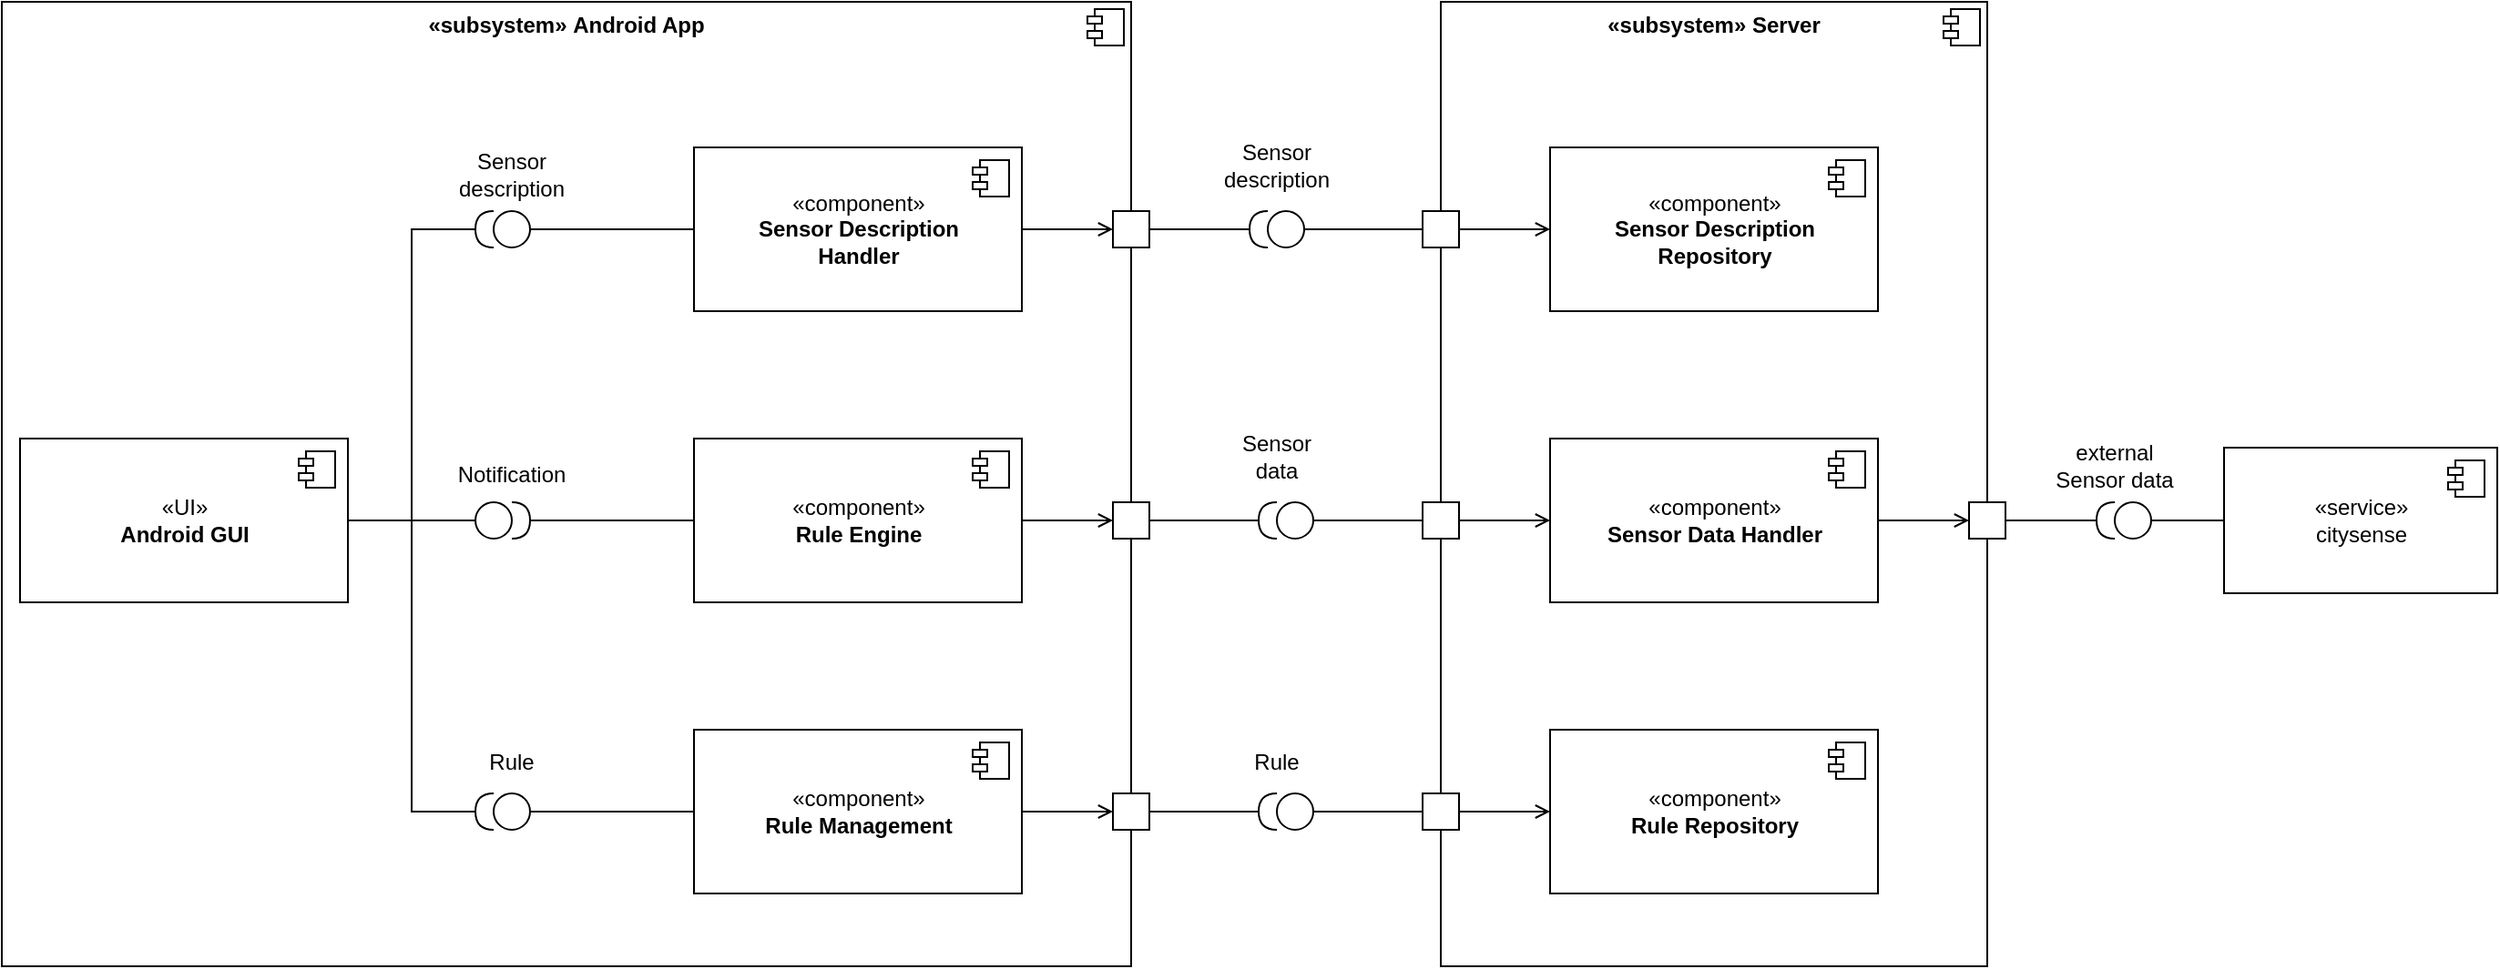<mxfile version="13.9.9" type="device"><diagram id="xSH4tst92nbzQRow0k3p" name="Seite-1"><mxGraphModel dx="2591" dy="822" grid="1" gridSize="10" guides="1" tooltips="1" connect="1" arrows="1" fold="1" page="1" pageScale="1" pageWidth="1169" pageHeight="827" math="0" shadow="0"><root><mxCell id="0"/><mxCell id="1" parent="0"/><mxCell id="TU39vUbWxSPbXu2TXuSo-7" value="&lt;p style=&quot;margin: 6px 0px 0px&quot;&gt;&lt;b&gt;«subsystem&lt;/b&gt;&lt;span&gt;&lt;b&gt;»&lt;/b&gt;&lt;/span&gt;&lt;b&gt;&amp;nbsp;A&lt;/b&gt;&lt;b&gt;ndroid App&lt;/b&gt;&lt;/p&gt;" style="align=center;overflow=fill;html=1;dropTarget=0;" parent="1" vertex="1"><mxGeometry x="-140" y="50" width="620" height="530" as="geometry"/></mxCell><mxCell id="TU39vUbWxSPbXu2TXuSo-8" value="" style="shape=component;jettyWidth=8;jettyHeight=4;" parent="TU39vUbWxSPbXu2TXuSo-7" vertex="1"><mxGeometry x="1" width="20" height="20" relative="1" as="geometry"><mxPoint x="-24" y="4" as="offset"/></mxGeometry></mxCell><mxCell id="TU39vUbWxSPbXu2TXuSo-61" style="edgeStyle=orthogonalEdgeStyle;rounded=0;orthogonalLoop=1;jettySize=auto;html=1;startArrow=none;startFill=0;endArrow=open;endFill=0;" parent="1" source="TU39vUbWxSPbXu2TXuSo-1" target="TU39vUbWxSPbXu2TXuSo-58" edge="1"><mxGeometry relative="1" as="geometry"/></mxCell><mxCell id="TU39vUbWxSPbXu2TXuSo-1" value="«component»&lt;br&gt;&lt;b&gt;Rule Management&lt;/b&gt;" style="html=1;dropTarget=0;" parent="1" vertex="1"><mxGeometry x="240" y="450" width="180" height="90" as="geometry"/></mxCell><mxCell id="TU39vUbWxSPbXu2TXuSo-2" value="" style="shape=module;jettyWidth=8;jettyHeight=4;" parent="TU39vUbWxSPbXu2TXuSo-1" vertex="1"><mxGeometry x="1" width="20" height="20" relative="1" as="geometry"><mxPoint x="-27" y="7" as="offset"/></mxGeometry></mxCell><mxCell id="TU39vUbWxSPbXu2TXuSo-47" style="edgeStyle=orthogonalEdgeStyle;rounded=0;orthogonalLoop=1;jettySize=auto;html=1;entryX=0;entryY=0.5;entryDx=0;entryDy=0;startArrow=none;startFill=0;endArrow=open;endFill=0;" parent="1" source="TU39vUbWxSPbXu2TXuSo-3" target="TU39vUbWxSPbXu2TXuSo-46" edge="1"><mxGeometry relative="1" as="geometry"/></mxCell><mxCell id="TU39vUbWxSPbXu2TXuSo-99" style="edgeStyle=orthogonalEdgeStyle;rounded=0;orthogonalLoop=1;jettySize=auto;html=1;entryX=1;entryY=0.5;entryDx=0;entryDy=0;entryPerimeter=0;startArrow=none;startFill=0;endArrow=none;endFill=0;" parent="1" source="TU39vUbWxSPbXu2TXuSo-3" target="TU39vUbWxSPbXu2TXuSo-92" edge="1"><mxGeometry relative="1" as="geometry"/></mxCell><mxCell id="TU39vUbWxSPbXu2TXuSo-3" value="«component»&lt;br&gt;&lt;b&gt;Rule Engine&lt;/b&gt;" style="html=1;dropTarget=0;" parent="1" vertex="1"><mxGeometry x="240" y="290" width="180" height="90" as="geometry"/></mxCell><mxCell id="TU39vUbWxSPbXu2TXuSo-4" value="" style="shape=module;jettyWidth=8;jettyHeight=4;" parent="TU39vUbWxSPbXu2TXuSo-3" vertex="1"><mxGeometry x="1" width="20" height="20" relative="1" as="geometry"><mxPoint x="-27" y="7" as="offset"/></mxGeometry></mxCell><mxCell id="TU39vUbWxSPbXu2TXuSo-11" value="&lt;p style=&quot;margin: 6px 0px 0px&quot;&gt;&lt;b&gt;«subsystem&lt;/b&gt;&lt;span&gt;&lt;b&gt;»&lt;/b&gt;&lt;/span&gt;&lt;b&gt;&amp;nbsp;Server&lt;/b&gt;&lt;/p&gt;" style="align=center;overflow=fill;html=1;dropTarget=0;" parent="1" vertex="1"><mxGeometry x="650" y="50" width="300" height="530" as="geometry"/></mxCell><mxCell id="TU39vUbWxSPbXu2TXuSo-12" value="" style="shape=component;jettyWidth=8;jettyHeight=4;" parent="TU39vUbWxSPbXu2TXuSo-11" vertex="1"><mxGeometry x="1" width="20" height="20" relative="1" as="geometry"><mxPoint x="-24" y="4" as="offset"/></mxGeometry></mxCell><mxCell id="J2103LW_TJqKLE5sZokZ-2" style="edgeStyle=orthogonalEdgeStyle;rounded=0;orthogonalLoop=1;jettySize=auto;html=1;endArrow=open;endFill=0;" parent="1" source="TU39vUbWxSPbXu2TXuSo-13" target="J2103LW_TJqKLE5sZokZ-1" edge="1"><mxGeometry relative="1" as="geometry"/></mxCell><mxCell id="TU39vUbWxSPbXu2TXuSo-13" value="«component»&lt;br&gt;&lt;b&gt;Sensor Description &lt;br&gt;Handler&lt;/b&gt;" style="html=1;dropTarget=0;" parent="1" vertex="1"><mxGeometry x="240" y="130" width="180" height="90" as="geometry"/></mxCell><mxCell id="TU39vUbWxSPbXu2TXuSo-14" value="" style="shape=module;jettyWidth=8;jettyHeight=4;" parent="TU39vUbWxSPbXu2TXuSo-13" vertex="1"><mxGeometry x="1" width="20" height="20" relative="1" as="geometry"><mxPoint x="-27" y="7" as="offset"/></mxGeometry></mxCell><mxCell id="TU39vUbWxSPbXu2TXuSo-15" value="«component»&lt;br&gt;&lt;b&gt;Rule Repository&lt;/b&gt;" style="html=1;dropTarget=0;" parent="1" vertex="1"><mxGeometry x="710" y="450" width="180" height="90" as="geometry"/></mxCell><mxCell id="TU39vUbWxSPbXu2TXuSo-16" value="" style="shape=module;jettyWidth=8;jettyHeight=4;" parent="TU39vUbWxSPbXu2TXuSo-15" vertex="1"><mxGeometry x="1" width="20" height="20" relative="1" as="geometry"><mxPoint x="-27" y="7" as="offset"/></mxGeometry></mxCell><mxCell id="TU39vUbWxSPbXu2TXuSo-73" style="edgeStyle=orthogonalEdgeStyle;rounded=0;orthogonalLoop=1;jettySize=auto;html=1;entryX=0;entryY=0.5;entryDx=0;entryDy=0;startArrow=none;startFill=0;endArrow=open;endFill=0;" parent="1" source="TU39vUbWxSPbXu2TXuSo-17" target="TU39vUbWxSPbXu2TXuSo-71" edge="1"><mxGeometry relative="1" as="geometry"/></mxCell><mxCell id="TU39vUbWxSPbXu2TXuSo-17" value="«component»&lt;br&gt;&lt;b&gt;Sensor Data Handler&lt;/b&gt;" style="html=1;dropTarget=0;" parent="1" vertex="1"><mxGeometry x="710" y="290" width="180" height="90" as="geometry"/></mxCell><mxCell id="TU39vUbWxSPbXu2TXuSo-18" value="" style="shape=module;jettyWidth=8;jettyHeight=4;" parent="TU39vUbWxSPbXu2TXuSo-17" vertex="1"><mxGeometry x="1" width="20" height="20" relative="1" as="geometry"><mxPoint x="-27" y="7" as="offset"/></mxGeometry></mxCell><mxCell id="TU39vUbWxSPbXu2TXuSo-101" style="edgeStyle=orthogonalEdgeStyle;rounded=0;orthogonalLoop=1;jettySize=auto;html=1;startArrow=none;startFill=0;endArrow=none;endFill=0;" parent="1" source="TU39vUbWxSPbXu2TXuSo-26" target="TU39vUbWxSPbXu2TXuSo-13" edge="1"><mxGeometry relative="1" as="geometry"/></mxCell><mxCell id="TU39vUbWxSPbXu2TXuSo-26" value="" style="ellipse;whiteSpace=wrap;html=1;aspect=fixed;" parent="1" vertex="1"><mxGeometry x="130" y="165" width="20" height="20" as="geometry"/></mxCell><mxCell id="TU39vUbWxSPbXu2TXuSo-31" value="Sensor&lt;br&gt;description" style="text;html=1;strokeColor=none;fillColor=none;align=center;verticalAlign=middle;whiteSpace=wrap;rounded=0;" parent="1" vertex="1"><mxGeometry x="100" y="130" width="80" height="30" as="geometry"/></mxCell><mxCell id="TU39vUbWxSPbXu2TXuSo-100" style="edgeStyle=orthogonalEdgeStyle;rounded=0;orthogonalLoop=1;jettySize=auto;html=1;startArrow=none;startFill=0;endArrow=none;endFill=0;" parent="1" source="TU39vUbWxSPbXu2TXuSo-33" target="TU39vUbWxSPbXu2TXuSo-1" edge="1"><mxGeometry relative="1" as="geometry"/></mxCell><mxCell id="TU39vUbWxSPbXu2TXuSo-33" value="" style="ellipse;whiteSpace=wrap;html=1;aspect=fixed;" parent="1" vertex="1"><mxGeometry x="130" y="485" width="20" height="20" as="geometry"/></mxCell><mxCell id="TU39vUbWxSPbXu2TXuSo-45" style="edgeStyle=orthogonalEdgeStyle;rounded=0;orthogonalLoop=1;jettySize=auto;html=1;startArrow=none;startFill=0;endArrow=open;endFill=0;" parent="1" source="TU39vUbWxSPbXu2TXuSo-42" target="TU39vUbWxSPbXu2TXuSo-17" edge="1"><mxGeometry relative="1" as="geometry"/></mxCell><mxCell id="TU39vUbWxSPbXu2TXuSo-42" value="" style="whiteSpace=wrap;html=1;aspect=fixed;" parent="1" vertex="1"><mxGeometry x="640" y="325" width="20" height="20" as="geometry"/></mxCell><mxCell id="TU39vUbWxSPbXu2TXuSo-43" style="edgeStyle=orthogonalEdgeStyle;rounded=0;orthogonalLoop=1;jettySize=auto;html=1;entryX=0;entryY=0.5;entryDx=0;entryDy=0;endArrow=none;endFill=0;" parent="1" source="TU39vUbWxSPbXu2TXuSo-44" target="TU39vUbWxSPbXu2TXuSo-42" edge="1"><mxGeometry relative="1" as="geometry"/></mxCell><mxCell id="TU39vUbWxSPbXu2TXuSo-44" value="" style="ellipse;whiteSpace=wrap;html=1;aspect=fixed;" parent="1" vertex="1"><mxGeometry x="560" y="325" width="20" height="20" as="geometry"/></mxCell><mxCell id="TU39vUbWxSPbXu2TXuSo-49" style="edgeStyle=orthogonalEdgeStyle;rounded=0;orthogonalLoop=1;jettySize=auto;html=1;entryX=1;entryY=0.5;entryDx=0;entryDy=0;entryPerimeter=0;startArrow=none;startFill=0;endArrow=none;endFill=0;" parent="1" source="TU39vUbWxSPbXu2TXuSo-46" target="TU39vUbWxSPbXu2TXuSo-48" edge="1"><mxGeometry relative="1" as="geometry"/></mxCell><mxCell id="TU39vUbWxSPbXu2TXuSo-46" value="" style="whiteSpace=wrap;html=1;aspect=fixed;" parent="1" vertex="1"><mxGeometry x="470" y="325" width="20" height="20" as="geometry"/></mxCell><mxCell id="TU39vUbWxSPbXu2TXuSo-48" value="" style="shape=requiredInterface;html=1;verticalLabelPosition=bottom;rotation=-180;" parent="1" vertex="1"><mxGeometry x="550" y="325" width="10" height="20" as="geometry"/></mxCell><mxCell id="TU39vUbWxSPbXu2TXuSo-51" value="Sensor&lt;br&gt;data" style="text;html=1;strokeColor=none;fillColor=none;align=center;verticalAlign=middle;whiteSpace=wrap;rounded=0;" parent="1" vertex="1"><mxGeometry x="535" y="285" width="50" height="30" as="geometry"/></mxCell><mxCell id="TU39vUbWxSPbXu2TXuSo-57" style="edgeStyle=orthogonalEdgeStyle;rounded=0;orthogonalLoop=1;jettySize=auto;html=1;startArrow=none;startFill=0;endArrow=open;endFill=0;" parent="1" source="TU39vUbWxSPbXu2TXuSo-53" target="TU39vUbWxSPbXu2TXuSo-15" edge="1"><mxGeometry relative="1" as="geometry"/></mxCell><mxCell id="TU39vUbWxSPbXu2TXuSo-53" value="" style="whiteSpace=wrap;html=1;aspect=fixed;" parent="1" vertex="1"><mxGeometry x="640" y="485" width="20" height="20" as="geometry"/></mxCell><mxCell id="TU39vUbWxSPbXu2TXuSo-54" style="edgeStyle=orthogonalEdgeStyle;rounded=0;orthogonalLoop=1;jettySize=auto;html=1;entryX=0;entryY=0.5;entryDx=0;entryDy=0;startArrow=none;startFill=0;endArrow=none;endFill=0;" parent="1" source="TU39vUbWxSPbXu2TXuSo-55" target="TU39vUbWxSPbXu2TXuSo-53" edge="1"><mxGeometry relative="1" as="geometry"/></mxCell><mxCell id="TU39vUbWxSPbXu2TXuSo-55" value="" style="ellipse;whiteSpace=wrap;html=1;aspect=fixed;" parent="1" vertex="1"><mxGeometry x="560" y="485" width="20" height="20" as="geometry"/></mxCell><mxCell id="TU39vUbWxSPbXu2TXuSo-56" value="Rule" style="text;html=1;strokeColor=none;fillColor=none;align=center;verticalAlign=middle;whiteSpace=wrap;rounded=0;" parent="1" vertex="1"><mxGeometry x="540" y="457.5" width="40" height="20" as="geometry"/></mxCell><mxCell id="TU39vUbWxSPbXu2TXuSo-60" style="edgeStyle=orthogonalEdgeStyle;rounded=0;orthogonalLoop=1;jettySize=auto;html=1;entryX=1;entryY=0.5;entryDx=0;entryDy=0;entryPerimeter=0;startArrow=none;startFill=0;endArrow=none;endFill=0;" parent="1" source="TU39vUbWxSPbXu2TXuSo-58" target="TU39vUbWxSPbXu2TXuSo-59" edge="1"><mxGeometry relative="1" as="geometry"/></mxCell><mxCell id="TU39vUbWxSPbXu2TXuSo-58" value="" style="whiteSpace=wrap;html=1;aspect=fixed;" parent="1" vertex="1"><mxGeometry x="470" y="485" width="20" height="20" as="geometry"/></mxCell><mxCell id="TU39vUbWxSPbXu2TXuSo-59" value="" style="shape=requiredInterface;html=1;verticalLabelPosition=bottom;rotation=-180;" parent="1" vertex="1"><mxGeometry x="550" y="485" width="10" height="20" as="geometry"/></mxCell><mxCell id="TU39vUbWxSPbXu2TXuSo-70" style="edgeStyle=orthogonalEdgeStyle;rounded=0;orthogonalLoop=1;jettySize=auto;html=1;entryX=1;entryY=0.5;entryDx=0;entryDy=0;entryPerimeter=0;startArrow=none;startFill=0;endArrow=none;endFill=0;" parent="1" source="TU39vUbWxSPbXu2TXuSo-71" target="TU39vUbWxSPbXu2TXuSo-72" edge="1"><mxGeometry relative="1" as="geometry"/></mxCell><mxCell id="TU39vUbWxSPbXu2TXuSo-71" value="" style="whiteSpace=wrap;html=1;aspect=fixed;" parent="1" vertex="1"><mxGeometry x="940" y="325" width="20" height="20" as="geometry"/></mxCell><mxCell id="TU39vUbWxSPbXu2TXuSo-72" value="" style="shape=requiredInterface;html=1;verticalLabelPosition=bottom;rotation=-180;" parent="1" vertex="1"><mxGeometry x="1010" y="325" width="10" height="20" as="geometry"/></mxCell><mxCell id="TU39vUbWxSPbXu2TXuSo-78" value="external Sensor data" style="text;html=1;strokeColor=none;fillColor=none;align=center;verticalAlign=middle;whiteSpace=wrap;rounded=0;" parent="1" vertex="1"><mxGeometry x="980" y="295" width="80" height="20" as="geometry"/></mxCell><mxCell id="TU39vUbWxSPbXu2TXuSo-83" value="Rule" style="text;html=1;strokeColor=none;fillColor=none;align=center;verticalAlign=middle;whiteSpace=wrap;rounded=0;" parent="1" vertex="1"><mxGeometry x="120" y="457.5" width="40" height="20" as="geometry"/></mxCell><mxCell id="TU39vUbWxSPbXu2TXuSo-88" style="edgeStyle=orthogonalEdgeStyle;rounded=0;orthogonalLoop=1;jettySize=auto;html=1;startArrow=none;startFill=0;endArrow=none;endFill=0;" parent="1" source="TU39vUbWxSPbXu2TXuSo-85" target="TU39vUbWxSPbXu2TXuSo-87" edge="1"><mxGeometry relative="1" as="geometry"/></mxCell><mxCell id="TU39vUbWxSPbXu2TXuSo-85" value="«service»&lt;br&gt;citysense" style="html=1;dropTarget=0;" parent="1" vertex="1"><mxGeometry x="1080" y="295" width="150" height="80" as="geometry"/></mxCell><mxCell id="TU39vUbWxSPbXu2TXuSo-86" value="" style="shape=module;jettyWidth=8;jettyHeight=4;" parent="TU39vUbWxSPbXu2TXuSo-85" vertex="1"><mxGeometry x="1" width="20" height="20" relative="1" as="geometry"><mxPoint x="-27" y="7" as="offset"/></mxGeometry></mxCell><mxCell id="TU39vUbWxSPbXu2TXuSo-87" value="" style="ellipse;whiteSpace=wrap;html=1;aspect=fixed;" parent="1" vertex="1"><mxGeometry x="1020" y="325" width="20" height="20" as="geometry"/></mxCell><mxCell id="TU39vUbWxSPbXu2TXuSo-98" style="edgeStyle=orthogonalEdgeStyle;rounded=0;orthogonalLoop=1;jettySize=auto;html=1;startArrow=none;startFill=0;endArrow=none;endFill=0;" parent="1" source="TU39vUbWxSPbXu2TXuSo-89" target="TU39vUbWxSPbXu2TXuSo-91" edge="1"><mxGeometry relative="1" as="geometry"/></mxCell><mxCell id="TU39vUbWxSPbXu2TXuSo-89" value="«UI»&lt;br&gt;&lt;b&gt;Android GUI&lt;/b&gt;" style="html=1;dropTarget=0;" parent="1" vertex="1"><mxGeometry x="-130" y="290" width="180" height="90" as="geometry"/></mxCell><mxCell id="TU39vUbWxSPbXu2TXuSo-90" value="" style="shape=module;jettyWidth=8;jettyHeight=4;" parent="TU39vUbWxSPbXu2TXuSo-89" vertex="1"><mxGeometry x="1" width="20" height="20" relative="1" as="geometry"><mxPoint x="-27" y="7" as="offset"/></mxGeometry></mxCell><mxCell id="TU39vUbWxSPbXu2TXuSo-91" value="" style="ellipse;whiteSpace=wrap;html=1;aspect=fixed;" parent="1" vertex="1"><mxGeometry x="120" y="325" width="20" height="20" as="geometry"/></mxCell><mxCell id="TU39vUbWxSPbXu2TXuSo-92" value="" style="shape=requiredInterface;html=1;verticalLabelPosition=bottom;rotation=0;" parent="1" vertex="1"><mxGeometry x="140" y="325" width="10" height="20" as="geometry"/></mxCell><mxCell id="TU39vUbWxSPbXu2TXuSo-97" value="Notification" style="text;html=1;strokeColor=none;fillColor=none;align=center;verticalAlign=middle;whiteSpace=wrap;rounded=0;" parent="1" vertex="1"><mxGeometry x="100" y="295" width="80" height="30" as="geometry"/></mxCell><mxCell id="TU39vUbWxSPbXu2TXuSo-104" style="edgeStyle=orthogonalEdgeStyle;rounded=0;orthogonalLoop=1;jettySize=auto;html=1;entryX=1;entryY=0.5;entryDx=0;entryDy=0;startArrow=none;startFill=0;endArrow=none;endFill=0;" parent="1" source="TU39vUbWxSPbXu2TXuSo-102" target="TU39vUbWxSPbXu2TXuSo-89" edge="1"><mxGeometry relative="1" as="geometry"/></mxCell><mxCell id="TU39vUbWxSPbXu2TXuSo-102" value="" style="shape=requiredInterface;html=1;verticalLabelPosition=bottom;rotation=-180;" parent="1" vertex="1"><mxGeometry x="120" y="165" width="10" height="20" as="geometry"/></mxCell><mxCell id="TU39vUbWxSPbXu2TXuSo-106" style="edgeStyle=orthogonalEdgeStyle;rounded=0;orthogonalLoop=1;jettySize=auto;html=1;entryX=1;entryY=0.5;entryDx=0;entryDy=0;startArrow=none;startFill=0;endArrow=none;endFill=0;" parent="1" source="TU39vUbWxSPbXu2TXuSo-105" target="TU39vUbWxSPbXu2TXuSo-89" edge="1"><mxGeometry relative="1" as="geometry"/></mxCell><mxCell id="TU39vUbWxSPbXu2TXuSo-105" value="" style="shape=requiredInterface;html=1;verticalLabelPosition=bottom;rotation=-180;" parent="1" vertex="1"><mxGeometry x="120" y="485" width="10" height="20" as="geometry"/></mxCell><mxCell id="J2103LW_TJqKLE5sZokZ-1" value="" style="whiteSpace=wrap;html=1;aspect=fixed;" parent="1" vertex="1"><mxGeometry x="470" y="165" width="20" height="20" as="geometry"/></mxCell><mxCell id="J2103LW_TJqKLE5sZokZ-7" style="edgeStyle=orthogonalEdgeStyle;rounded=0;orthogonalLoop=1;jettySize=auto;html=1;entryX=0;entryY=0.5;entryDx=0;entryDy=0;endArrow=none;endFill=0;" parent="1" source="J2103LW_TJqKLE5sZokZ-3" target="J2103LW_TJqKLE5sZokZ-6" edge="1"><mxGeometry relative="1" as="geometry"/></mxCell><mxCell id="J2103LW_TJqKLE5sZokZ-3" value="" style="ellipse;whiteSpace=wrap;html=1;aspect=fixed;" parent="1" vertex="1"><mxGeometry x="555" y="165" width="20" height="20" as="geometry"/></mxCell><mxCell id="J2103LW_TJqKLE5sZokZ-8" style="edgeStyle=orthogonalEdgeStyle;rounded=0;orthogonalLoop=1;jettySize=auto;html=1;entryX=1;entryY=0.5;entryDx=0;entryDy=0;endArrow=none;endFill=0;" parent="1" source="J2103LW_TJqKLE5sZokZ-4" target="J2103LW_TJqKLE5sZokZ-1" edge="1"><mxGeometry relative="1" as="geometry"/></mxCell><mxCell id="J2103LW_TJqKLE5sZokZ-4" value="" style="shape=requiredInterface;html=1;verticalLabelPosition=bottom;rotation=-180;" parent="1" vertex="1"><mxGeometry x="545" y="165" width="10" height="20" as="geometry"/></mxCell><mxCell id="J2103LW_TJqKLE5sZokZ-5" value="Sensor&lt;br&gt;description" style="text;html=1;strokeColor=none;fillColor=none;align=center;verticalAlign=middle;whiteSpace=wrap;rounded=0;" parent="1" vertex="1"><mxGeometry x="530" y="125" width="60" height="30" as="geometry"/></mxCell><mxCell id="J2103LW_TJqKLE5sZokZ-11" style="edgeStyle=orthogonalEdgeStyle;rounded=0;orthogonalLoop=1;jettySize=auto;html=1;endArrow=open;endFill=0;" parent="1" source="J2103LW_TJqKLE5sZokZ-6" target="J2103LW_TJqKLE5sZokZ-9" edge="1"><mxGeometry relative="1" as="geometry"/></mxCell><mxCell id="J2103LW_TJqKLE5sZokZ-6" value="" style="whiteSpace=wrap;html=1;aspect=fixed;" parent="1" vertex="1"><mxGeometry x="640" y="165" width="20" height="20" as="geometry"/></mxCell><mxCell id="J2103LW_TJqKLE5sZokZ-9" value="«component»&lt;br&gt;&lt;b&gt;Sensor Description &lt;br&gt;Repository&lt;/b&gt;" style="html=1;dropTarget=0;" parent="1" vertex="1"><mxGeometry x="710" y="130" width="180" height="90" as="geometry"/></mxCell><mxCell id="J2103LW_TJqKLE5sZokZ-10" value="" style="shape=module;jettyWidth=8;jettyHeight=4;" parent="J2103LW_TJqKLE5sZokZ-9" vertex="1"><mxGeometry x="1" width="20" height="20" relative="1" as="geometry"><mxPoint x="-27" y="7" as="offset"/></mxGeometry></mxCell></root></mxGraphModel></diagram></mxfile>